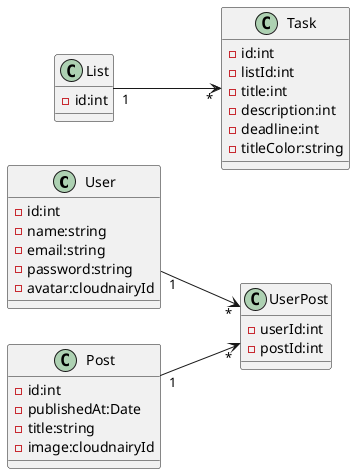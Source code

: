 @startuml
left to right direction
class User{
    -id:int
    -name:string
    -email:string
    -password:string
    -avatar:cloudnairyId
}
class Post{
    -id:int
    -publishedAt:Date
    -title:string
    -image:cloudnairyId
}
class UserPost{
    -userId:int
    -postId:int

}


class List {
    -id:int
}
class Task{
    -id:int
    -listId:int
    -title:int
    -description:int
    -deadline:int
    -titleColor:string
}

List "1" --> "*" Task

User "1" --> "*" UserPost
Post "1" --> "*" UserPost

@enduml